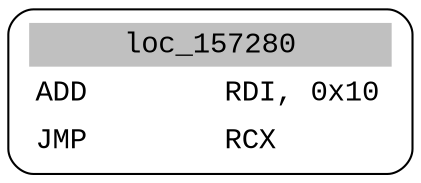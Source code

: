 digraph asm_graph {
1941 [
shape="Mrecord" fontname="Courier New"label =<<table border="0" cellborder="0" cellpadding="3"><tr><td align="center" colspan="2" bgcolor="grey">loc_157280</td></tr><tr><td align="left">ADD        RDI, 0x10</td></tr><tr><td align="left">JMP        RCX</td></tr></table>> ];
}